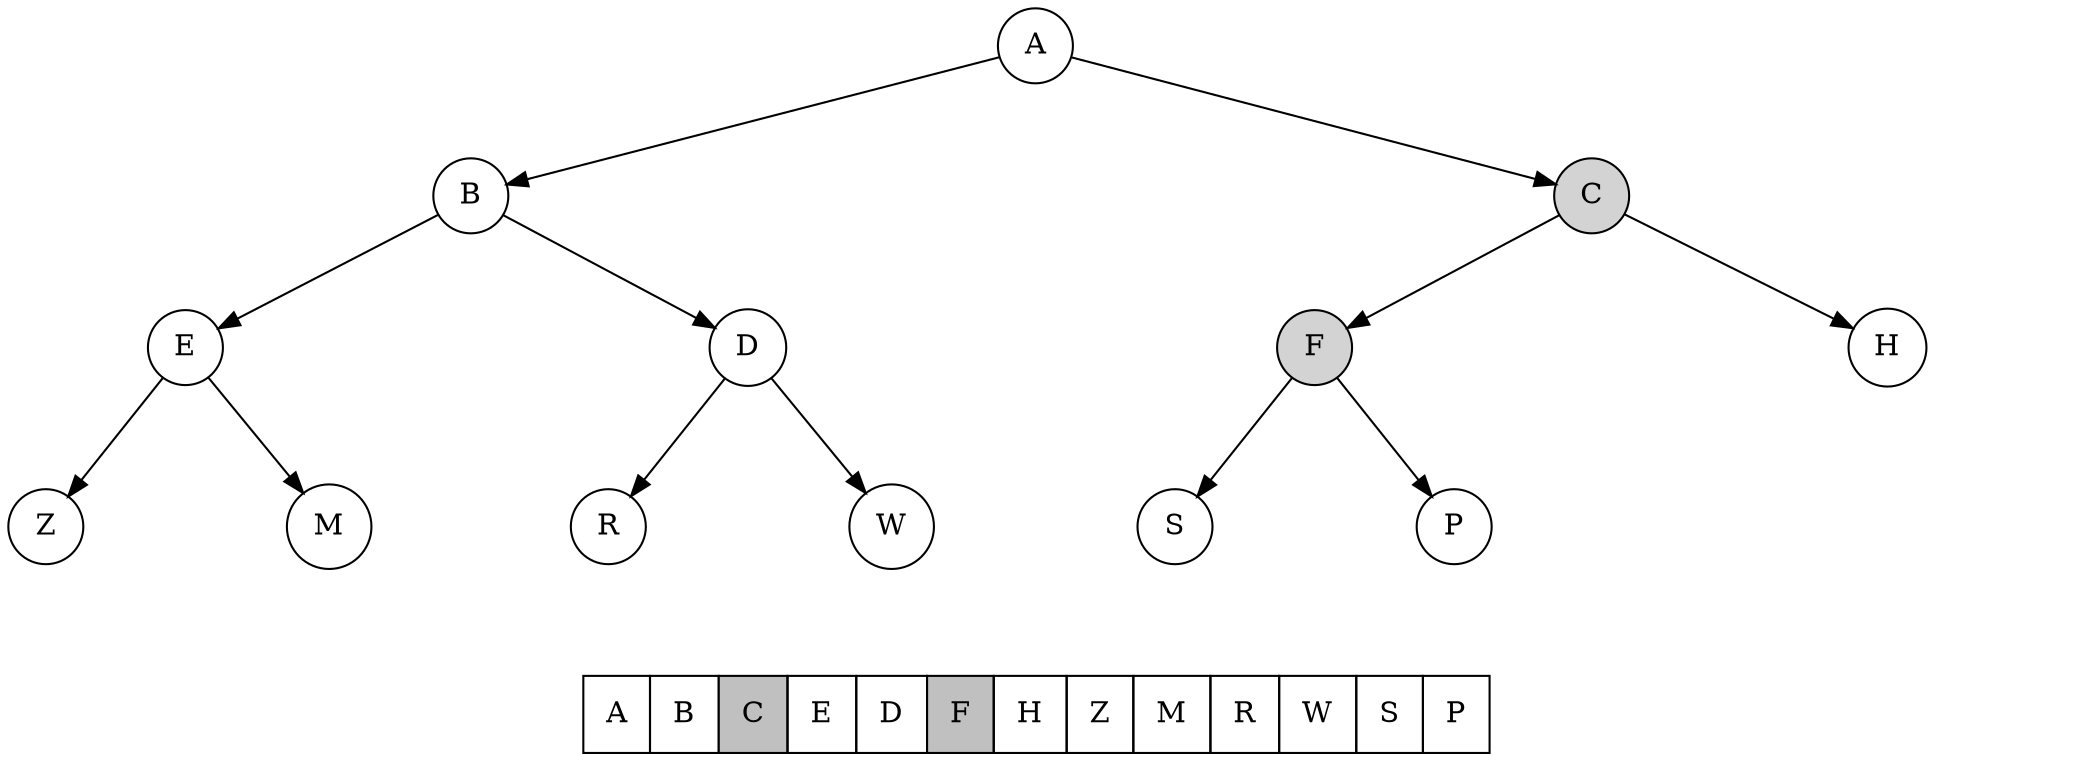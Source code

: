 digraph {
    rankdir=TB;

    node [shape=circle]

    a -> b1
    a -> b12 [weight=10 style=invis]
    a -> b2

    b1 -> c1
    b1 -> c12 [weight=10 style=invis]
    b1 -> c2

    b2 -> c3
    b2 -> c34 [weight=10 style=invis]
    b2 -> c4

    c1 -> d1
    c1 -> d12 [weight=10 style=invis]
    c1 -> d2

    c2 -> d3
    c2 -> d34 [weight=10 style=invis]
    c2 -> d4

    c3 -> d5
    c3 -> d56 [weight=10 style=invis]
    c3 -> d6

    c4 -> d7 [style=invis]
    c4 -> d78 [weight=10 style=invis]
    c4 -> d8 [style=invis]

    a [label="A"]
    
    b1 [label="B"]
    b2 [label="C" style=filled]

    c1 [label="E"]
    c2 [label="D"]
    c3 [label="F" style=filled]
    c4 [label="H"]

    d1 [label="Z"]
    d2 [label="M"]
    d3 [label="R"]
    d4 [label="W"]
    d5 [label="S"]
    d6 [label="P"]
    d7 [style=invis]
    d8 [style=invis]

    b12 [width=.1 style=invis]
    c12 [width=.1 style=invis]
    c34 [width=.1 style=invis]

    d12 [width=.1 style=invis]
    d34 [width=.1 style=invis]
    d56 [width=.1 style=invis]
    d78 [width=.1 style=invis]

    {rank=same d1 d12 d2 c12 d3 d34 d4 b12 d5 d56 d6 c34 d7 d78 d8 }

    node2 [label=< <table BORDER="0" CELLBORDER="1" CELLSPACING="0" cellpadding="10">
                    <tr>
                        <td>A</td>
                        <td>B</td>
                        <td bgcolor="grey">C</td>
                        <td>E</td>
                        <td>D</td>
                        <td bgcolor="grey">F</td>
                        <td>H</td>
                        <td>Z</td>
                        <td>M</td>
                        <td>R</td>
                        <td>W</td>
                        <td>S</td>
                        <td>P</td>
                    </tr>
                   </table> >
            shape=plaintext]
    b12 -> node2 [style=invis]
}
